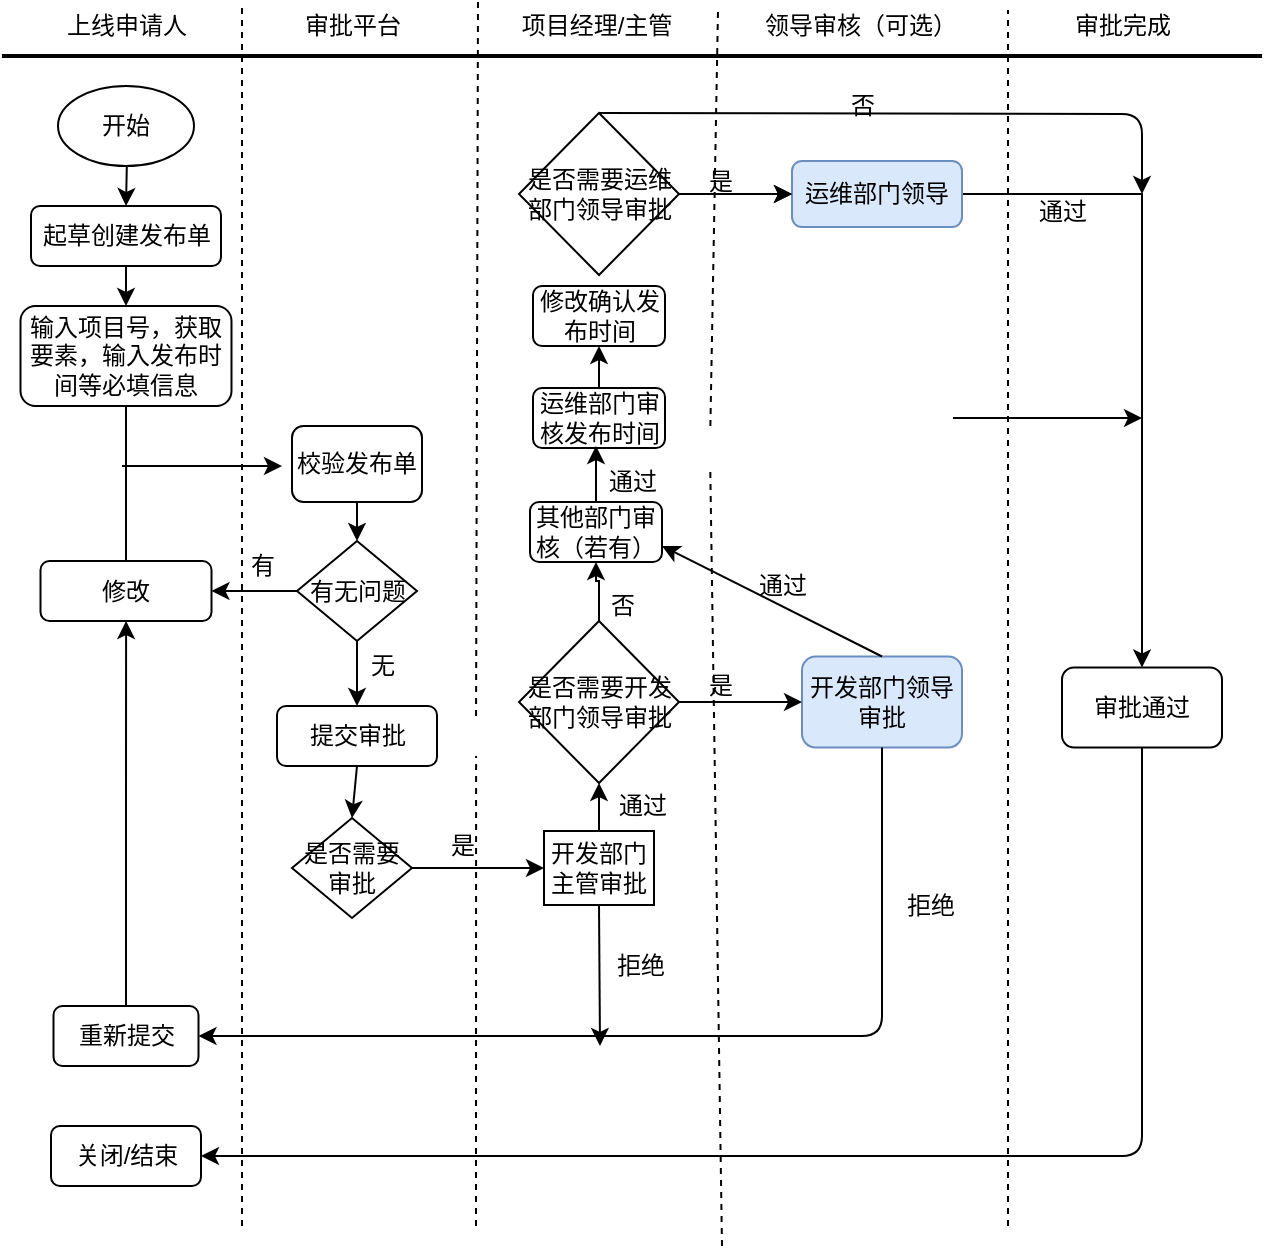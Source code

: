 <mxfile version="14.9.9" type="github">
  <diagram id="wOEtmpE22JPiZsjKgkxO" name="Page-1">
    <mxGraphModel dx="782" dy="468" grid="1" gridSize="10" guides="1" tooltips="1" connect="1" arrows="1" fold="1" page="1" pageScale="1" pageWidth="827" pageHeight="1169" math="0" shadow="0">
      <root>
        <mxCell id="0" />
        <mxCell id="1" parent="0" />
        <mxCell id="U-x_nso1w-7MmtHxoD05-55" value="" style="line;strokeWidth=2;html=1;" parent="1" vertex="1">
          <mxGeometry x="40" y="420" width="630" height="10" as="geometry" />
        </mxCell>
        <mxCell id="U-x_nso1w-7MmtHxoD05-60" value="上线申请人" style="text;html=1;align=center;verticalAlign=middle;resizable=0;points=[];autosize=1;strokeColor=none;" parent="1" vertex="1">
          <mxGeometry x="62" y="400" width="80" height="20" as="geometry" />
        </mxCell>
        <mxCell id="U-x_nso1w-7MmtHxoD05-61" value="项目经理/主管" style="text;html=1;align=center;verticalAlign=middle;resizable=0;points=[];autosize=1;strokeColor=none;" parent="1" vertex="1">
          <mxGeometry x="292" y="400" width="90" height="20" as="geometry" />
        </mxCell>
        <mxCell id="U-x_nso1w-7MmtHxoD05-62" value="领导审核（可选）" style="text;html=1;align=center;verticalAlign=middle;resizable=0;points=[];autosize=1;strokeColor=none;" parent="1" vertex="1">
          <mxGeometry x="413.5" y="400" width="110" height="20" as="geometry" />
        </mxCell>
        <mxCell id="U-x_nso1w-7MmtHxoD05-63" value="审批完成" style="text;html=1;align=center;verticalAlign=middle;resizable=0;points=[];autosize=1;strokeColor=none;" parent="1" vertex="1">
          <mxGeometry x="570" y="400" width="60" height="20" as="geometry" />
        </mxCell>
        <mxCell id="U-x_nso1w-7MmtHxoD05-68" style="edgeStyle=orthogonalEdgeStyle;rounded=0;orthogonalLoop=1;jettySize=auto;html=1;exitX=0.5;exitY=1;exitDx=0;exitDy=0;entryX=0.5;entryY=0;entryDx=0;entryDy=0;" parent="1" target="U-x_nso1w-7MmtHxoD05-65" edge="1">
          <mxGeometry relative="1" as="geometry">
            <mxPoint x="102" y="450" as="sourcePoint" />
          </mxGeometry>
        </mxCell>
        <mxCell id="U-x_nso1w-7MmtHxoD05-64" value="开始" style="ellipse;whiteSpace=wrap;html=1;" parent="1" vertex="1">
          <mxGeometry x="68" y="440" width="68" height="40" as="geometry" />
        </mxCell>
        <mxCell id="U-x_nso1w-7MmtHxoD05-69" value="" style="edgeStyle=orthogonalEdgeStyle;rounded=0;orthogonalLoop=1;jettySize=auto;html=1;" parent="1" source="U-x_nso1w-7MmtHxoD05-65" target="U-x_nso1w-7MmtHxoD05-67" edge="1">
          <mxGeometry relative="1" as="geometry" />
        </mxCell>
        <mxCell id="U-x_nso1w-7MmtHxoD05-65" value="起草创建发布单" style="rounded=1;whiteSpace=wrap;html=1;" parent="1" vertex="1">
          <mxGeometry x="54.5" y="500" width="95" height="30" as="geometry" />
        </mxCell>
        <mxCell id="U-x_nso1w-7MmtHxoD05-67" value="输入项目号，获取要素，输入发布时间等必填信息" style="rounded=1;whiteSpace=wrap;html=1;" parent="1" vertex="1">
          <mxGeometry x="49.25" y="550" width="105.5" height="50" as="geometry" />
        </mxCell>
        <mxCell id="U-x_nso1w-7MmtHxoD05-72" value="修改" style="rounded=1;whiteSpace=wrap;html=1;" parent="1" vertex="1">
          <mxGeometry x="59.25" y="677.5" width="85.5" height="30" as="geometry" />
        </mxCell>
        <mxCell id="U-x_nso1w-7MmtHxoD05-75" value="" style="edgeStyle=orthogonalEdgeStyle;rounded=0;orthogonalLoop=1;jettySize=auto;html=1;exitX=0.5;exitY=0;exitDx=0;exitDy=0;" parent="1" source="HqEoBKaH_x2RzY1JDvCR-24" target="U-x_nso1w-7MmtHxoD05-72" edge="1">
          <mxGeometry relative="1" as="geometry">
            <mxPoint x="102" y="800" as="sourcePoint" />
          </mxGeometry>
        </mxCell>
        <mxCell id="iS8L4bPXQPco_U9SO91Z-65" value="" style="edgeStyle=orthogonalEdgeStyle;rounded=0;orthogonalLoop=1;jettySize=auto;html=1;" edge="1" parent="1" source="U-x_nso1w-7MmtHxoD05-76" target="iS8L4bPXQPco_U9SO91Z-64">
          <mxGeometry relative="1" as="geometry" />
        </mxCell>
        <mxCell id="U-x_nso1w-7MmtHxoD05-76" value="运维部门审核发布时间" style="rounded=1;whiteSpace=wrap;html=1;" parent="1" vertex="1">
          <mxGeometry x="305.5" y="591" width="66" height="30" as="geometry" />
        </mxCell>
        <mxCell id="U-x_nso1w-7MmtHxoD05-90" value="开发部门领导审批" style="rounded=1;whiteSpace=wrap;html=1;fillColor=#dae8fc;strokeColor=#6c8ebf;" parent="1" vertex="1">
          <mxGeometry x="440" y="725.25" width="80" height="45.5" as="geometry" />
        </mxCell>
        <mxCell id="U-x_nso1w-7MmtHxoD05-105" value="审批通过" style="rounded=1;whiteSpace=wrap;html=1;" parent="1" vertex="1">
          <mxGeometry x="570" y="730.75" width="80" height="40" as="geometry" />
        </mxCell>
        <mxCell id="U-x_nso1w-7MmtHxoD05-108" value="关闭/结束" style="rounded=1;whiteSpace=wrap;html=1;" parent="1" vertex="1">
          <mxGeometry x="64.5" y="960" width="75" height="30" as="geometry" />
        </mxCell>
        <mxCell id="HqEoBKaH_x2RzY1JDvCR-3" value="审批平台" style="text;html=1;align=center;verticalAlign=middle;resizable=0;points=[];autosize=1;strokeColor=none;" parent="1" vertex="1">
          <mxGeometry x="185" y="400" width="60" height="20" as="geometry" />
        </mxCell>
        <mxCell id="HqEoBKaH_x2RzY1JDvCR-4" value="" style="endArrow=none;html=1;exitX=0.5;exitY=0;exitDx=0;exitDy=0;entryX=0.5;entryY=1;entryDx=0;entryDy=0;" parent="1" source="U-x_nso1w-7MmtHxoD05-72" target="U-x_nso1w-7MmtHxoD05-67" edge="1">
          <mxGeometry width="50" height="50" relative="1" as="geometry">
            <mxPoint x="210" y="700" as="sourcePoint" />
            <mxPoint x="260" y="650" as="targetPoint" />
          </mxGeometry>
        </mxCell>
        <mxCell id="HqEoBKaH_x2RzY1JDvCR-5" value="" style="endArrow=classic;html=1;" parent="1" edge="1">
          <mxGeometry width="50" height="50" relative="1" as="geometry">
            <mxPoint x="100" y="630" as="sourcePoint" />
            <mxPoint x="180" y="630" as="targetPoint" />
          </mxGeometry>
        </mxCell>
        <mxCell id="HqEoBKaH_x2RzY1JDvCR-6" value="校验发布单" style="rounded=1;whiteSpace=wrap;html=1;" parent="1" vertex="1">
          <mxGeometry x="185" y="610" width="65" height="38" as="geometry" />
        </mxCell>
        <mxCell id="HqEoBKaH_x2RzY1JDvCR-9" value="" style="edgeStyle=orthogonalEdgeStyle;rounded=0;orthogonalLoop=1;jettySize=auto;html=1;" parent="1" source="HqEoBKaH_x2RzY1JDvCR-7" target="U-x_nso1w-7MmtHxoD05-72" edge="1">
          <mxGeometry relative="1" as="geometry" />
        </mxCell>
        <mxCell id="HqEoBKaH_x2RzY1JDvCR-14" value="" style="edgeStyle=orthogonalEdgeStyle;rounded=0;orthogonalLoop=1;jettySize=auto;html=1;" parent="1" source="HqEoBKaH_x2RzY1JDvCR-7" target="HqEoBKaH_x2RzY1JDvCR-8" edge="1">
          <mxGeometry relative="1" as="geometry" />
        </mxCell>
        <mxCell id="HqEoBKaH_x2RzY1JDvCR-7" value="有无问题" style="rhombus;whiteSpace=wrap;html=1;" parent="1" vertex="1">
          <mxGeometry x="187.5" y="667.5" width="60" height="50" as="geometry" />
        </mxCell>
        <mxCell id="HqEoBKaH_x2RzY1JDvCR-8" value="提交审批" style="rounded=1;whiteSpace=wrap;html=1;" parent="1" vertex="1">
          <mxGeometry x="177.5" y="750" width="80" height="30" as="geometry" />
        </mxCell>
        <mxCell id="HqEoBKaH_x2RzY1JDvCR-10" value="有" style="text;html=1;align=center;verticalAlign=middle;resizable=0;points=[];autosize=1;strokeColor=none;" parent="1" vertex="1">
          <mxGeometry x="155" y="670" width="30" height="20" as="geometry" />
        </mxCell>
        <mxCell id="HqEoBKaH_x2RzY1JDvCR-15" value="无" style="text;html=1;align=center;verticalAlign=middle;resizable=0;points=[];autosize=1;strokeColor=none;" parent="1" vertex="1">
          <mxGeometry x="215" y="720" width="30" height="20" as="geometry" />
        </mxCell>
        <mxCell id="HqEoBKaH_x2RzY1JDvCR-16" value="" style="endArrow=classic;html=1;exitX=0.5;exitY=1;exitDx=0;exitDy=0;entryX=0.5;entryY=0;entryDx=0;entryDy=0;" parent="1" source="HqEoBKaH_x2RzY1JDvCR-6" target="HqEoBKaH_x2RzY1JDvCR-7" edge="1">
          <mxGeometry width="50" height="50" relative="1" as="geometry">
            <mxPoint x="300" y="690" as="sourcePoint" />
            <mxPoint x="350" y="640" as="targetPoint" />
          </mxGeometry>
        </mxCell>
        <mxCell id="HqEoBKaH_x2RzY1JDvCR-24" value="重新提交" style="rounded=1;whiteSpace=wrap;html=1;" parent="1" vertex="1">
          <mxGeometry x="65.75" y="900" width="72.5" height="30" as="geometry" />
        </mxCell>
        <mxCell id="HqEoBKaH_x2RzY1JDvCR-35" value="" style="endArrow=none;dashed=1;html=1;" parent="1" edge="1">
          <mxGeometry width="50" height="50" relative="1" as="geometry">
            <mxPoint x="160" y="1010" as="sourcePoint" />
            <mxPoint x="160" y="400" as="targetPoint" />
          </mxGeometry>
        </mxCell>
        <mxCell id="HqEoBKaH_x2RzY1JDvCR-36" value="" style="endArrow=none;dashed=1;html=1;startArrow=none;" parent="1" edge="1">
          <mxGeometry width="50" height="50" relative="1" as="geometry">
            <mxPoint x="277.027" y="755" as="sourcePoint" />
            <mxPoint x="278" y="398" as="targetPoint" />
          </mxGeometry>
        </mxCell>
        <mxCell id="HqEoBKaH_x2RzY1JDvCR-37" value="" style="endArrow=none;dashed=1;html=1;startArrow=none;" parent="1" edge="1">
          <mxGeometry width="50" height="50" relative="1" as="geometry">
            <mxPoint x="394.183" y="610" as="sourcePoint" />
            <mxPoint x="398" y="402" as="targetPoint" />
          </mxGeometry>
        </mxCell>
        <mxCell id="HqEoBKaH_x2RzY1JDvCR-38" value="" style="endArrow=none;dashed=1;html=1;" parent="1" edge="1">
          <mxGeometry width="50" height="50" relative="1" as="geometry">
            <mxPoint x="543" y="1010" as="sourcePoint" />
            <mxPoint x="543" y="402" as="targetPoint" />
          </mxGeometry>
        </mxCell>
        <mxCell id="jdWf3Xg9EVknnD4Y-a3p-13" value="" style="edgeStyle=segmentEdgeStyle;endArrow=classic;html=1;exitX=0.5;exitY=1;exitDx=0;exitDy=0;entryX=1;entryY=0.5;entryDx=0;entryDy=0;" parent="1" source="U-x_nso1w-7MmtHxoD05-105" target="U-x_nso1w-7MmtHxoD05-108" edge="1">
          <mxGeometry width="50" height="50" relative="1" as="geometry">
            <mxPoint x="380" y="780" as="sourcePoint" />
            <mxPoint x="430" y="730" as="targetPoint" />
            <Array as="points">
              <mxPoint x="610" y="975" />
            </Array>
          </mxGeometry>
        </mxCell>
        <mxCell id="47lcdX43vBICWAATaFy0-9" value="" style="edgeStyle=orthogonalEdgeStyle;rounded=0;orthogonalLoop=1;jettySize=auto;html=1;" parent="1" source="omOSldG2wk0KL-9rxv3P-10" target="U-x_nso1w-7MmtHxoD05-105" edge="1">
          <mxGeometry relative="1" as="geometry" />
        </mxCell>
        <mxCell id="omOSldG2wk0KL-9rxv3P-10" value="运维部门领导" style="rounded=1;whiteSpace=wrap;html=1;fillColor=#dae8fc;strokeColor=#6c8ebf;" parent="1" vertex="1">
          <mxGeometry x="435" y="477.5" width="85" height="33" as="geometry" />
        </mxCell>
        <mxCell id="47lcdX43vBICWAATaFy0-12" value="" style="endArrow=none;dashed=1;html=1;" parent="1" edge="1">
          <mxGeometry width="50" height="50" relative="1" as="geometry">
            <mxPoint x="400" y="1020" as="sourcePoint" />
            <mxPoint x="394.117" y="630" as="targetPoint" />
          </mxGeometry>
        </mxCell>
        <mxCell id="lKxw1OSJafKUPkhoPLEP-4" value="" style="endArrow=none;dashed=1;html=1;" parent="1" edge="1">
          <mxGeometry width="50" height="50" relative="1" as="geometry">
            <mxPoint x="277" y="1010" as="sourcePoint" />
            <mxPoint x="277.052" y="775" as="targetPoint" />
          </mxGeometry>
        </mxCell>
        <mxCell id="iS8L4bPXQPco_U9SO91Z-4" value="" style="edgeStyle=orthogonalEdgeStyle;rounded=0;orthogonalLoop=1;jettySize=auto;html=1;" edge="1" parent="1" source="iS8L4bPXQPco_U9SO91Z-1" target="iS8L4bPXQPco_U9SO91Z-3">
          <mxGeometry relative="1" as="geometry" />
        </mxCell>
        <mxCell id="iS8L4bPXQPco_U9SO91Z-1" value="是否需要审批" style="rhombus;whiteSpace=wrap;html=1;" vertex="1" parent="1">
          <mxGeometry x="185" y="806" width="60" height="50" as="geometry" />
        </mxCell>
        <mxCell id="iS8L4bPXQPco_U9SO91Z-3" value="开发部门主管审批" style="whiteSpace=wrap;html=1;" vertex="1" parent="1">
          <mxGeometry x="311" y="812.5" width="55" height="37" as="geometry" />
        </mxCell>
        <mxCell id="iS8L4bPXQPco_U9SO91Z-40" value="" style="edgeStyle=orthogonalEdgeStyle;rounded=0;orthogonalLoop=1;jettySize=auto;html=1;" edge="1" parent="1" source="iS8L4bPXQPco_U9SO91Z-5" target="iS8L4bPXQPco_U9SO91Z-39">
          <mxGeometry relative="1" as="geometry" />
        </mxCell>
        <mxCell id="iS8L4bPXQPco_U9SO91Z-44" value="" style="edgeStyle=orthogonalEdgeStyle;rounded=0;orthogonalLoop=1;jettySize=auto;html=1;" edge="1" parent="1" source="iS8L4bPXQPco_U9SO91Z-5" target="U-x_nso1w-7MmtHxoD05-90">
          <mxGeometry relative="1" as="geometry" />
        </mxCell>
        <mxCell id="iS8L4bPXQPco_U9SO91Z-5" value="是否需要开发部门领导审批" style="rhombus;whiteSpace=wrap;html=1;" vertex="1" parent="1">
          <mxGeometry x="298.5" y="707.5" width="80" height="81" as="geometry" />
        </mxCell>
        <mxCell id="iS8L4bPXQPco_U9SO91Z-7" value="是" style="text;html=1;align=center;verticalAlign=middle;resizable=0;points=[];autosize=1;strokeColor=none;" vertex="1" parent="1">
          <mxGeometry x="255" y="810" width="30" height="20" as="geometry" />
        </mxCell>
        <mxCell id="iS8L4bPXQPco_U9SO91Z-29" value="" style="edgeStyle=orthogonalEdgeStyle;rounded=0;orthogonalLoop=1;jettySize=auto;html=1;" edge="1" parent="1" source="iS8L4bPXQPco_U9SO91Z-22" target="omOSldG2wk0KL-9rxv3P-10">
          <mxGeometry relative="1" as="geometry" />
        </mxCell>
        <mxCell id="iS8L4bPXQPco_U9SO91Z-66" value="" style="edgeStyle=orthogonalEdgeStyle;rounded=0;orthogonalLoop=1;jettySize=auto;html=1;" edge="1" parent="1" source="iS8L4bPXQPco_U9SO91Z-22" target="omOSldG2wk0KL-9rxv3P-10">
          <mxGeometry relative="1" as="geometry" />
        </mxCell>
        <mxCell id="iS8L4bPXQPco_U9SO91Z-22" value="是否需要运维部门领导审批" style="rhombus;whiteSpace=wrap;html=1;" vertex="1" parent="1">
          <mxGeometry x="298.5" y="453.5" width="80" height="81" as="geometry" />
        </mxCell>
        <mxCell id="iS8L4bPXQPco_U9SO91Z-54" value="" style="edgeStyle=orthogonalEdgeStyle;rounded=0;orthogonalLoop=1;jettySize=auto;html=1;" edge="1" parent="1">
          <mxGeometry relative="1" as="geometry">
            <mxPoint x="515.5" y="606" as="sourcePoint" />
            <mxPoint x="610" y="606" as="targetPoint" />
          </mxGeometry>
        </mxCell>
        <mxCell id="iS8L4bPXQPco_U9SO91Z-35" value="通过" style="text;html=1;align=center;verticalAlign=middle;resizable=0;points=[];autosize=1;strokeColor=none;" vertex="1" parent="1">
          <mxGeometry x="550" y="493" width="40" height="20" as="geometry" />
        </mxCell>
        <mxCell id="iS8L4bPXQPco_U9SO91Z-42" value="" style="edgeStyle=orthogonalEdgeStyle;rounded=0;orthogonalLoop=1;jettySize=auto;html=1;" edge="1" parent="1" source="iS8L4bPXQPco_U9SO91Z-39">
          <mxGeometry relative="1" as="geometry">
            <mxPoint x="337" y="620" as="targetPoint" />
          </mxGeometry>
        </mxCell>
        <mxCell id="iS8L4bPXQPco_U9SO91Z-39" value="其他部门审核（若有）" style="rounded=1;whiteSpace=wrap;html=1;" vertex="1" parent="1">
          <mxGeometry x="304" y="648" width="66" height="30" as="geometry" />
        </mxCell>
        <mxCell id="iS8L4bPXQPco_U9SO91Z-43" value="通过" style="text;html=1;align=center;verticalAlign=middle;resizable=0;points=[];autosize=1;strokeColor=none;" vertex="1" parent="1">
          <mxGeometry x="335" y="628" width="40" height="20" as="geometry" />
        </mxCell>
        <mxCell id="iS8L4bPXQPco_U9SO91Z-45" value="是" style="text;html=1;align=center;verticalAlign=middle;resizable=0;points=[];autosize=1;strokeColor=none;" vertex="1" parent="1">
          <mxGeometry x="384" y="730" width="30" height="20" as="geometry" />
        </mxCell>
        <mxCell id="iS8L4bPXQPco_U9SO91Z-47" value="" style="endArrow=classic;html=1;exitX=0.5;exitY=0;exitDx=0;exitDy=0;" edge="1" parent="1" source="U-x_nso1w-7MmtHxoD05-90">
          <mxGeometry width="50" height="50" relative="1" as="geometry">
            <mxPoint x="380" y="650" as="sourcePoint" />
            <mxPoint x="370" y="670" as="targetPoint" />
          </mxGeometry>
        </mxCell>
        <mxCell id="iS8L4bPXQPco_U9SO91Z-48" value="否" style="text;html=1;align=center;verticalAlign=middle;resizable=0;points=[];autosize=1;strokeColor=none;" vertex="1" parent="1">
          <mxGeometry x="335" y="690" width="30" height="20" as="geometry" />
        </mxCell>
        <mxCell id="iS8L4bPXQPco_U9SO91Z-50" value="" style="endArrow=classic;html=1;exitX=0.5;exitY=0;exitDx=0;exitDy=0;entryX=0.5;entryY=1;entryDx=0;entryDy=0;" edge="1" parent="1" source="iS8L4bPXQPco_U9SO91Z-3" target="iS8L4bPXQPco_U9SO91Z-5">
          <mxGeometry width="50" height="50" relative="1" as="geometry">
            <mxPoint x="380" y="650" as="sourcePoint" />
            <mxPoint x="430" y="600" as="targetPoint" />
          </mxGeometry>
        </mxCell>
        <mxCell id="iS8L4bPXQPco_U9SO91Z-51" value="通过" style="text;html=1;align=center;verticalAlign=middle;resizable=0;points=[];autosize=1;strokeColor=none;" vertex="1" parent="1">
          <mxGeometry x="340" y="790" width="40" height="20" as="geometry" />
        </mxCell>
        <mxCell id="iS8L4bPXQPco_U9SO91Z-55" value="拒绝" style="text;html=1;align=center;verticalAlign=middle;resizable=0;points=[];autosize=1;strokeColor=none;" vertex="1" parent="1">
          <mxGeometry x="338.5" y="870" width="40" height="20" as="geometry" />
        </mxCell>
        <mxCell id="iS8L4bPXQPco_U9SO91Z-56" value="通过" style="text;html=1;align=center;verticalAlign=middle;resizable=0;points=[];autosize=1;strokeColor=none;" vertex="1" parent="1">
          <mxGeometry x="410" y="680" width="40" height="20" as="geometry" />
        </mxCell>
        <mxCell id="iS8L4bPXQPco_U9SO91Z-57" value="" style="endArrow=classic;html=1;exitX=0.5;exitY=1;exitDx=0;exitDy=0;entryX=1;entryY=0.5;entryDx=0;entryDy=0;" edge="1" parent="1" source="U-x_nso1w-7MmtHxoD05-90" target="HqEoBKaH_x2RzY1JDvCR-24">
          <mxGeometry width="50" height="50" relative="1" as="geometry">
            <mxPoint x="380" y="800" as="sourcePoint" />
            <mxPoint x="340" y="920" as="targetPoint" />
            <Array as="points">
              <mxPoint x="480" y="915" />
            </Array>
          </mxGeometry>
        </mxCell>
        <mxCell id="iS8L4bPXQPco_U9SO91Z-59" value="拒绝" style="text;html=1;align=center;verticalAlign=middle;resizable=0;points=[];autosize=1;strokeColor=none;" vertex="1" parent="1">
          <mxGeometry x="483.5" y="840" width="40" height="20" as="geometry" />
        </mxCell>
        <mxCell id="iS8L4bPXQPco_U9SO91Z-60" value="" style="endArrow=classic;html=1;exitX=0.5;exitY=1;exitDx=0;exitDy=0;" edge="1" parent="1" source="iS8L4bPXQPco_U9SO91Z-3">
          <mxGeometry width="50" height="50" relative="1" as="geometry">
            <mxPoint x="380" y="800" as="sourcePoint" />
            <mxPoint x="339" y="920" as="targetPoint" />
          </mxGeometry>
        </mxCell>
        <mxCell id="iS8L4bPXQPco_U9SO91Z-62" value="" style="endArrow=classic;html=1;exitX=0.5;exitY=1;exitDx=0;exitDy=0;entryX=0.5;entryY=0;entryDx=0;entryDy=0;" edge="1" parent="1" source="HqEoBKaH_x2RzY1JDvCR-8" target="iS8L4bPXQPco_U9SO91Z-1">
          <mxGeometry width="50" height="50" relative="1" as="geometry">
            <mxPoint x="380" y="800" as="sourcePoint" />
            <mxPoint x="430" y="750" as="targetPoint" />
          </mxGeometry>
        </mxCell>
        <mxCell id="iS8L4bPXQPco_U9SO91Z-64" value="修改确认发布时间" style="rounded=1;whiteSpace=wrap;html=1;" vertex="1" parent="1">
          <mxGeometry x="305.5" y="540" width="66" height="30" as="geometry" />
        </mxCell>
        <mxCell id="iS8L4bPXQPco_U9SO91Z-67" value="是" style="text;html=1;align=center;verticalAlign=middle;resizable=0;points=[];autosize=1;strokeColor=none;" vertex="1" parent="1">
          <mxGeometry x="384" y="477.5" width="30" height="20" as="geometry" />
        </mxCell>
        <mxCell id="iS8L4bPXQPco_U9SO91Z-68" value="" style="endArrow=classic;html=1;exitX=0.5;exitY=0;exitDx=0;exitDy=0;" edge="1" parent="1" source="iS8L4bPXQPco_U9SO91Z-22">
          <mxGeometry width="50" height="50" relative="1" as="geometry">
            <mxPoint x="380" y="590" as="sourcePoint" />
            <mxPoint x="610" y="494" as="targetPoint" />
            <Array as="points">
              <mxPoint x="610" y="454" />
            </Array>
          </mxGeometry>
        </mxCell>
        <mxCell id="iS8L4bPXQPco_U9SO91Z-69" value="否" style="text;html=1;align=center;verticalAlign=middle;resizable=0;points=[];autosize=1;strokeColor=none;" vertex="1" parent="1">
          <mxGeometry x="455" y="440" width="30" height="20" as="geometry" />
        </mxCell>
      </root>
    </mxGraphModel>
  </diagram>
</mxfile>
